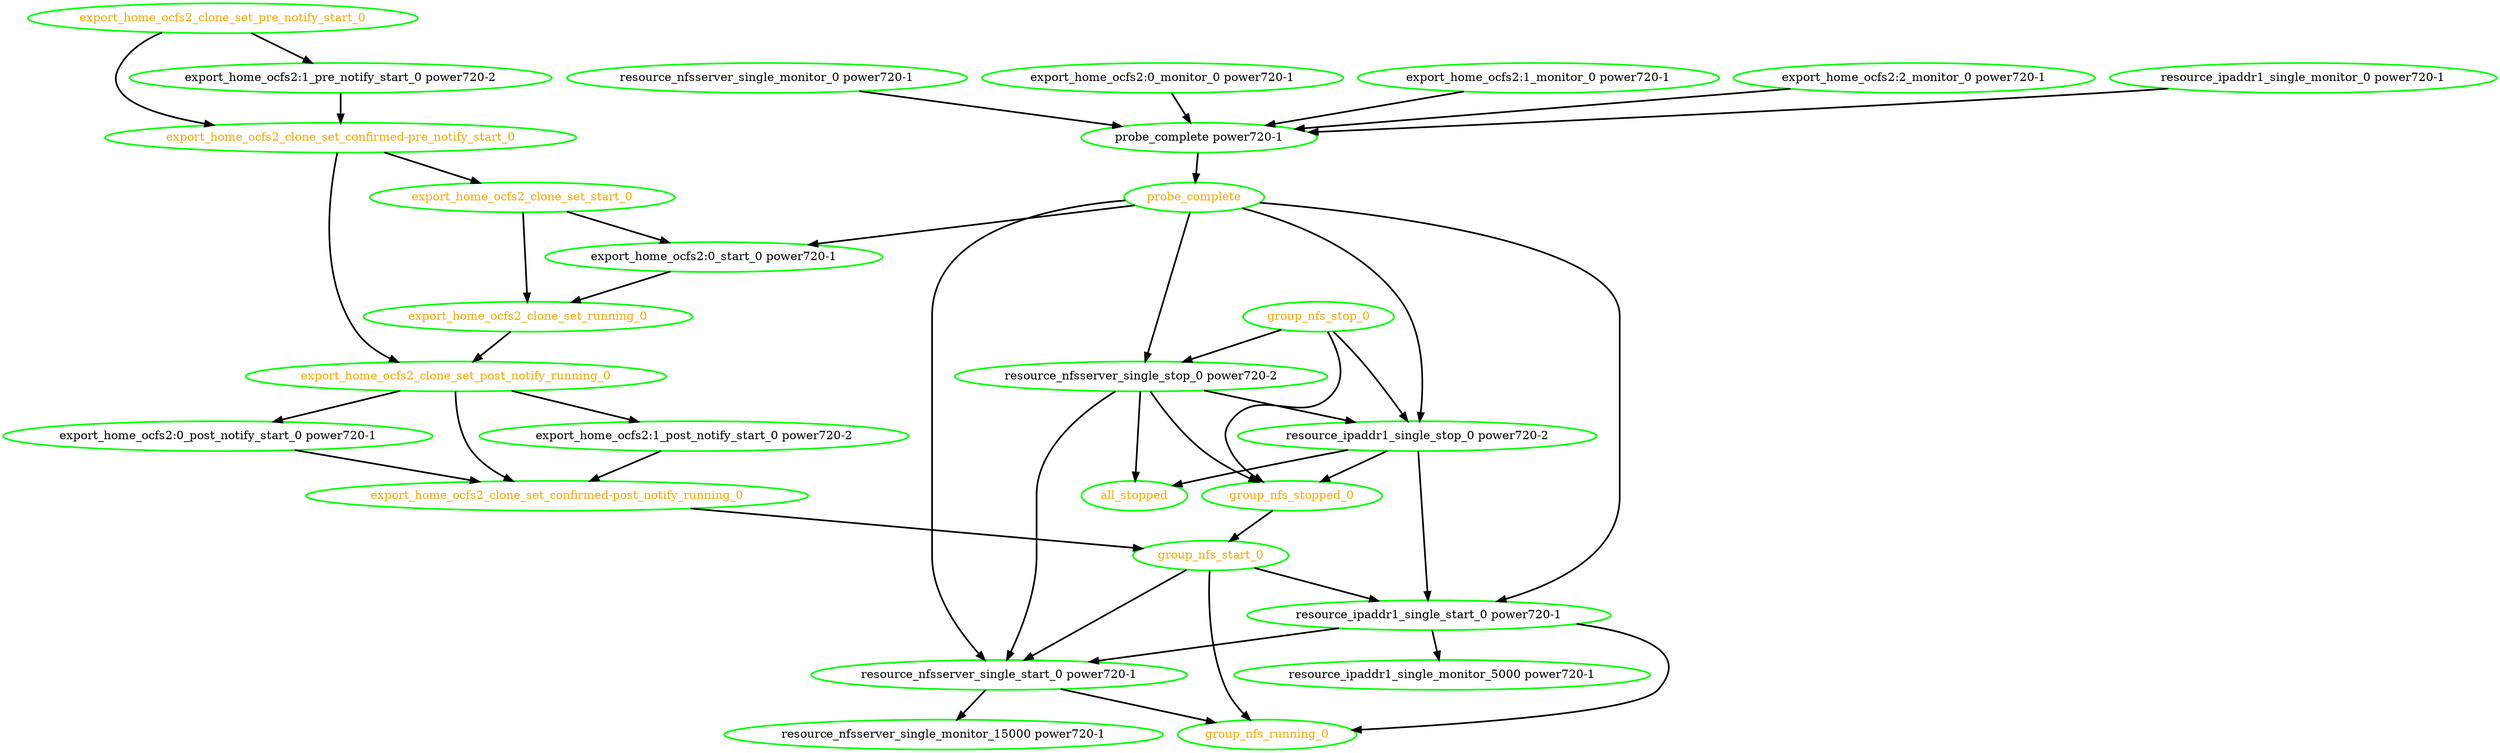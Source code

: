 digraph "g" {
"all_stopped" [ style=bold color="green" fontcolor="orange"  ]
"export_home_ocfs2:0_monitor_0 power720-1" -> "probe_complete power720-1" [ style = bold]
"export_home_ocfs2:0_monitor_0 power720-1" [ style=bold color="green" fontcolor="black"  ]
"export_home_ocfs2:0_post_notify_start_0 power720-1" -> "export_home_ocfs2_clone_set_confirmed-post_notify_running_0" [ style = bold]
"export_home_ocfs2:0_post_notify_start_0 power720-1" [ style=bold color="green" fontcolor="black"  ]
"export_home_ocfs2:0_start_0 power720-1" -> "export_home_ocfs2_clone_set_running_0" [ style = bold]
"export_home_ocfs2:0_start_0 power720-1" [ style=bold color="green" fontcolor="black"  ]
"export_home_ocfs2:1_monitor_0 power720-1" -> "probe_complete power720-1" [ style = bold]
"export_home_ocfs2:1_monitor_0 power720-1" [ style=bold color="green" fontcolor="black"  ]
"export_home_ocfs2:1_post_notify_start_0 power720-2" -> "export_home_ocfs2_clone_set_confirmed-post_notify_running_0" [ style = bold]
"export_home_ocfs2:1_post_notify_start_0 power720-2" [ style=bold color="green" fontcolor="black"  ]
"export_home_ocfs2:1_pre_notify_start_0 power720-2" -> "export_home_ocfs2_clone_set_confirmed-pre_notify_start_0" [ style = bold]
"export_home_ocfs2:1_pre_notify_start_0 power720-2" [ style=bold color="green" fontcolor="black"  ]
"export_home_ocfs2:2_monitor_0 power720-1" -> "probe_complete power720-1" [ style = bold]
"export_home_ocfs2:2_monitor_0 power720-1" [ style=bold color="green" fontcolor="black"  ]
"export_home_ocfs2_clone_set_confirmed-post_notify_running_0" -> "group_nfs_start_0" [ style = bold]
"export_home_ocfs2_clone_set_confirmed-post_notify_running_0" [ style=bold color="green" fontcolor="orange"  ]
"export_home_ocfs2_clone_set_confirmed-pre_notify_start_0" -> "export_home_ocfs2_clone_set_post_notify_running_0" [ style = bold]
"export_home_ocfs2_clone_set_confirmed-pre_notify_start_0" -> "export_home_ocfs2_clone_set_start_0" [ style = bold]
"export_home_ocfs2_clone_set_confirmed-pre_notify_start_0" [ style=bold color="green" fontcolor="orange"  ]
"export_home_ocfs2_clone_set_post_notify_running_0" -> "export_home_ocfs2:0_post_notify_start_0 power720-1" [ style = bold]
"export_home_ocfs2_clone_set_post_notify_running_0" -> "export_home_ocfs2:1_post_notify_start_0 power720-2" [ style = bold]
"export_home_ocfs2_clone_set_post_notify_running_0" -> "export_home_ocfs2_clone_set_confirmed-post_notify_running_0" [ style = bold]
"export_home_ocfs2_clone_set_post_notify_running_0" [ style=bold color="green" fontcolor="orange"  ]
"export_home_ocfs2_clone_set_pre_notify_start_0" -> "export_home_ocfs2:1_pre_notify_start_0 power720-2" [ style = bold]
"export_home_ocfs2_clone_set_pre_notify_start_0" -> "export_home_ocfs2_clone_set_confirmed-pre_notify_start_0" [ style = bold]
"export_home_ocfs2_clone_set_pre_notify_start_0" [ style=bold color="green" fontcolor="orange"  ]
"export_home_ocfs2_clone_set_running_0" -> "export_home_ocfs2_clone_set_post_notify_running_0" [ style = bold]
"export_home_ocfs2_clone_set_running_0" [ style=bold color="green" fontcolor="orange"  ]
"export_home_ocfs2_clone_set_start_0" -> "export_home_ocfs2:0_start_0 power720-1" [ style = bold]
"export_home_ocfs2_clone_set_start_0" -> "export_home_ocfs2_clone_set_running_0" [ style = bold]
"export_home_ocfs2_clone_set_start_0" [ style=bold color="green" fontcolor="orange"  ]
"group_nfs_running_0" [ style=bold color="green" fontcolor="orange"  ]
"group_nfs_start_0" -> "group_nfs_running_0" [ style = bold]
"group_nfs_start_0" -> "resource_ipaddr1_single_start_0 power720-1" [ style = bold]
"group_nfs_start_0" -> "resource_nfsserver_single_start_0 power720-1" [ style = bold]
"group_nfs_start_0" [ style=bold color="green" fontcolor="orange"  ]
"group_nfs_stop_0" -> "group_nfs_stopped_0" [ style = bold]
"group_nfs_stop_0" -> "resource_ipaddr1_single_stop_0 power720-2" [ style = bold]
"group_nfs_stop_0" -> "resource_nfsserver_single_stop_0 power720-2" [ style = bold]
"group_nfs_stop_0" [ style=bold color="green" fontcolor="orange"  ]
"group_nfs_stopped_0" -> "group_nfs_start_0" [ style = bold]
"group_nfs_stopped_0" [ style=bold color="green" fontcolor="orange"  ]
"probe_complete power720-1" -> "probe_complete" [ style = bold]
"probe_complete power720-1" [ style=bold color="green" fontcolor="black"  ]
"probe_complete" -> "export_home_ocfs2:0_start_0 power720-1" [ style = bold]
"probe_complete" -> "resource_ipaddr1_single_start_0 power720-1" [ style = bold]
"probe_complete" -> "resource_ipaddr1_single_stop_0 power720-2" [ style = bold]
"probe_complete" -> "resource_nfsserver_single_start_0 power720-1" [ style = bold]
"probe_complete" -> "resource_nfsserver_single_stop_0 power720-2" [ style = bold]
"probe_complete" [ style=bold color="green" fontcolor="orange"  ]
"resource_ipaddr1_single_monitor_0 power720-1" -> "probe_complete power720-1" [ style = bold]
"resource_ipaddr1_single_monitor_0 power720-1" [ style=bold color="green" fontcolor="black"  ]
"resource_ipaddr1_single_monitor_5000 power720-1" [ style=bold color="green" fontcolor="black"  ]
"resource_ipaddr1_single_start_0 power720-1" -> "group_nfs_running_0" [ style = bold]
"resource_ipaddr1_single_start_0 power720-1" -> "resource_ipaddr1_single_monitor_5000 power720-1" [ style = bold]
"resource_ipaddr1_single_start_0 power720-1" -> "resource_nfsserver_single_start_0 power720-1" [ style = bold]
"resource_ipaddr1_single_start_0 power720-1" [ style=bold color="green" fontcolor="black"  ]
"resource_ipaddr1_single_stop_0 power720-2" -> "all_stopped" [ style = bold]
"resource_ipaddr1_single_stop_0 power720-2" -> "group_nfs_stopped_0" [ style = bold]
"resource_ipaddr1_single_stop_0 power720-2" -> "resource_ipaddr1_single_start_0 power720-1" [ style = bold]
"resource_ipaddr1_single_stop_0 power720-2" [ style=bold color="green" fontcolor="black"  ]
"resource_nfsserver_single_monitor_0 power720-1" -> "probe_complete power720-1" [ style = bold]
"resource_nfsserver_single_monitor_0 power720-1" [ style=bold color="green" fontcolor="black"  ]
"resource_nfsserver_single_monitor_15000 power720-1" [ style=bold color="green" fontcolor="black"  ]
"resource_nfsserver_single_start_0 power720-1" -> "group_nfs_running_0" [ style = bold]
"resource_nfsserver_single_start_0 power720-1" -> "resource_nfsserver_single_monitor_15000 power720-1" [ style = bold]
"resource_nfsserver_single_start_0 power720-1" [ style=bold color="green" fontcolor="black"  ]
"resource_nfsserver_single_stop_0 power720-2" -> "all_stopped" [ style = bold]
"resource_nfsserver_single_stop_0 power720-2" -> "group_nfs_stopped_0" [ style = bold]
"resource_nfsserver_single_stop_0 power720-2" -> "resource_ipaddr1_single_stop_0 power720-2" [ style = bold]
"resource_nfsserver_single_stop_0 power720-2" -> "resource_nfsserver_single_start_0 power720-1" [ style = bold]
"resource_nfsserver_single_stop_0 power720-2" [ style=bold color="green" fontcolor="black"  ]
}
